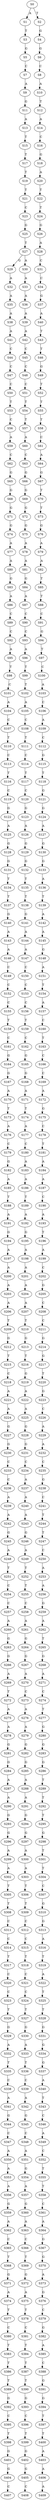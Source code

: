 strict digraph  {
	S0 -> S1 [ label = A ];
	S0 -> S2 [ label = T ];
	S1 -> S3 [ label = T ];
	S2 -> S4 [ label = G ];
	S3 -> S5 [ label = G ];
	S4 -> S6 [ label = G ];
	S5 -> S7 [ label = C ];
	S6 -> S8 [ label = C ];
	S7 -> S9 [ label = A ];
	S8 -> S10 [ label = A ];
	S9 -> S11 [ label = G ];
	S10 -> S12 [ label = T ];
	S11 -> S13 [ label = A ];
	S12 -> S14 [ label = A ];
	S13 -> S15 [ label = T ];
	S14 -> S16 [ label = C ];
	S15 -> S17 [ label = T ];
	S16 -> S18 [ label = G ];
	S17 -> S19 [ label = T ];
	S18 -> S20 [ label = A ];
	S19 -> S21 [ label = T ];
	S20 -> S22 [ label = T ];
	S21 -> S23 [ label = C ];
	S22 -> S24 [ label = T ];
	S23 -> S25 [ label = G ];
	S24 -> S26 [ label = G ];
	S25 -> S27 [ label = T ];
	S26 -> S28 [ label = A ];
	S27 -> S29 [ label = G ];
	S27 -> S30 [ label = A ];
	S28 -> S31 [ label = C ];
	S29 -> S32 [ label = A ];
	S30 -> S33 [ label = A ];
	S31 -> S34 [ label = C ];
	S32 -> S35 [ label = A ];
	S33 -> S36 [ label = A ];
	S34 -> S37 [ label = G ];
	S35 -> S38 [ label = A ];
	S36 -> S39 [ label = A ];
	S37 -> S40 [ label = A ];
	S38 -> S41 [ label = A ];
	S39 -> S42 [ label = A ];
	S40 -> S43 [ label = T ];
	S41 -> S44 [ label = C ];
	S42 -> S45 [ label = C ];
	S43 -> S46 [ label = T ];
	S44 -> S47 [ label = C ];
	S45 -> S48 [ label = C ];
	S46 -> S49 [ label = G ];
	S47 -> S50 [ label = C ];
	S48 -> S51 [ label = C ];
	S49 -> S52 [ label = T ];
	S50 -> S53 [ label = T ];
	S51 -> S54 [ label = T ];
	S52 -> S55 [ label = T ];
	S53 -> S56 [ label = C ];
	S54 -> S57 [ label = T ];
	S55 -> S58 [ label = T ];
	S56 -> S59 [ label = A ];
	S57 -> S60 [ label = A ];
	S58 -> S61 [ label = C ];
	S59 -> S62 [ label = C ];
	S60 -> S63 [ label = C ];
	S61 -> S64 [ label = A ];
	S62 -> S65 [ label = G ];
	S63 -> S66 [ label = G ];
	S64 -> S67 [ label = G ];
	S65 -> S68 [ label = G ];
	S66 -> S69 [ label = G ];
	S67 -> S70 [ label = T ];
	S68 -> S71 [ label = G ];
	S69 -> S72 [ label = G ];
	S70 -> S73 [ label = T ];
	S71 -> S74 [ label = G ];
	S72 -> S75 [ label = G ];
	S73 -> S76 [ label = G ];
	S74 -> S77 [ label = A ];
	S75 -> S78 [ label = A ];
	S76 -> S79 [ label = A ];
	S77 -> S80 [ label = A ];
	S78 -> S81 [ label = A ];
	S79 -> S82 [ label = A ];
	S80 -> S83 [ label = G ];
	S81 -> S84 [ label = G ];
	S82 -> S85 [ label = T ];
	S83 -> S86 [ label = A ];
	S84 -> S87 [ label = A ];
	S85 -> S88 [ label = T ];
	S86 -> S89 [ label = C ];
	S87 -> S90 [ label = C ];
	S88 -> S91 [ label = C ];
	S89 -> S92 [ label = C ];
	S90 -> S93 [ label = C ];
	S91 -> S94 [ label = G ];
	S92 -> S95 [ label = A ];
	S93 -> S96 [ label = A ];
	S94 -> S97 [ label = T ];
	S95 -> S98 [ label = T ];
	S96 -> S99 [ label = T ];
	S97 -> S100 [ label = C ];
	S98 -> S101 [ label = C ];
	S99 -> S102 [ label = T ];
	S100 -> S103 [ label = A ];
	S101 -> S104 [ label = A ];
	S102 -> S105 [ label = A ];
	S103 -> S106 [ label = C ];
	S104 -> S107 [ label = C ];
	S105 -> S108 [ label = C ];
	S106 -> S109 [ label = A ];
	S107 -> S110 [ label = T ];
	S108 -> S111 [ label = T ];
	S109 -> S112 [ label = C ];
	S110 -> S113 [ label = C ];
	S111 -> S114 [ label = C ];
	S112 -> S115 [ label = G ];
	S113 -> S116 [ label = T ];
	S114 -> S117 [ label = T ];
	S115 -> S118 [ label = T ];
	S116 -> S119 [ label = C ];
	S117 -> S120 [ label = C ];
	S118 -> S121 [ label = G ];
	S119 -> S122 [ label = G ];
	S120 -> S123 [ label = G ];
	S121 -> S124 [ label = G ];
	S122 -> S125 [ label = A ];
	S123 -> S126 [ label = A ];
	S124 -> S127 [ label = A ];
	S125 -> S128 [ label = G ];
	S126 -> S129 [ label = G ];
	S127 -> S130 [ label = G ];
	S128 -> S131 [ label = G ];
	S129 -> S132 [ label = G ];
	S130 -> S133 [ label = G ];
	S131 -> S134 [ label = T ];
	S132 -> S135 [ label = T ];
	S133 -> S136 [ label = A ];
	S134 -> S137 [ label = T ];
	S135 -> S138 [ label = T ];
	S136 -> S139 [ label = T ];
	S137 -> S140 [ label = G ];
	S138 -> S141 [ label = G ];
	S139 -> S142 [ label = A ];
	S140 -> S143 [ label = A ];
	S141 -> S144 [ label = A ];
	S142 -> S145 [ label = A ];
	S143 -> S146 [ label = A ];
	S144 -> S147 [ label = A ];
	S145 -> S148 [ label = G ];
	S146 -> S149 [ label = C ];
	S147 -> S150 [ label = C ];
	S148 -> S151 [ label = A ];
	S149 -> S152 [ label = C ];
	S150 -> S153 [ label = C ];
	S151 -> S154 [ label = T ];
	S152 -> S155 [ label = C ];
	S153 -> S156 [ label = C ];
	S154 -> S157 [ label = A ];
	S155 -> S158 [ label = T ];
	S156 -> S159 [ label = T ];
	S157 -> S160 [ label = C ];
	S158 -> S161 [ label = C ];
	S159 -> S162 [ label = C ];
	S160 -> S163 [ label = T ];
	S161 -> S164 [ label = G ];
	S162 -> S165 [ label = G ];
	S163 -> S166 [ label = C ];
	S164 -> S167 [ label = G ];
	S165 -> S168 [ label = G ];
	S166 -> S169 [ label = C ];
	S167 -> S170 [ label = A ];
	S168 -> S171 [ label = A ];
	S169 -> S172 [ label = A ];
	S170 -> S173 [ label = T ];
	S171 -> S174 [ label = T ];
	S172 -> S175 [ label = G ];
	S173 -> S176 [ label = A ];
	S174 -> S177 [ label = A ];
	S175 -> S178 [ label = C ];
	S176 -> S179 [ label = C ];
	S177 -> S180 [ label = C ];
	S178 -> S181 [ label = T ];
	S179 -> S182 [ label = G ];
	S180 -> S183 [ label = A ];
	S181 -> S184 [ label = A ];
	S182 -> S185 [ label = A ];
	S183 -> S186 [ label = A ];
	S184 -> S187 [ label = A ];
	S185 -> S188 [ label = T ];
	S186 -> S189 [ label = T ];
	S187 -> S190 [ label = C ];
	S188 -> S191 [ label = A ];
	S189 -> S192 [ label = A ];
	S190 -> S193 [ label = A ];
	S191 -> S194 [ label = G ];
	S192 -> S195 [ label = G ];
	S193 -> S196 [ label = T ];
	S194 -> S197 [ label = A ];
	S195 -> S198 [ label = A ];
	S196 -> S199 [ label = A ];
	S197 -> S200 [ label = A ];
	S198 -> S201 [ label = A ];
	S199 -> S202 [ label = C ];
	S200 -> S203 [ label = A ];
	S201 -> S204 [ label = A ];
	S202 -> S205 [ label = G ];
	S203 -> S206 [ label = A ];
	S204 -> S207 [ label = A ];
	S205 -> S208 [ label = C ];
	S206 -> S209 [ label = T ];
	S207 -> S210 [ label = T ];
	S208 -> S211 [ label = C ];
	S209 -> S212 [ label = G ];
	S210 -> S213 [ label = G ];
	S211 -> S214 [ label = G ];
	S212 -> S215 [ label = T ];
	S213 -> S216 [ label = T ];
	S214 -> S217 [ label = G ];
	S215 -> S218 [ label = C ];
	S216 -> S219 [ label = G ];
	S217 -> S220 [ label = T ];
	S218 -> S221 [ label = A ];
	S219 -> S222 [ label = A ];
	S220 -> S223 [ label = G ];
	S221 -> S224 [ label = A ];
	S222 -> S225 [ label = A ];
	S223 -> S226 [ label = C ];
	S224 -> S227 [ label = G ];
	S225 -> S228 [ label = G ];
	S226 -> S229 [ label = A ];
	S227 -> S230 [ label = G ];
	S228 -> S231 [ label = G ];
	S229 -> S232 [ label = A ];
	S230 -> S233 [ label = C ];
	S231 -> S234 [ label = C ];
	S232 -> S235 [ label = C ];
	S233 -> S236 [ label = C ];
	S234 -> S237 [ label = A ];
	S235 -> S238 [ label = G ];
	S236 -> S239 [ label = A ];
	S237 -> S240 [ label = A ];
	S238 -> S241 [ label = C ];
	S239 -> S242 [ label = A ];
	S240 -> S243 [ label = A ];
	S241 -> S244 [ label = T ];
	S242 -> S245 [ label = G ];
	S243 -> S246 [ label = G ];
	S244 -> S247 [ label = T ];
	S245 -> S248 [ label = A ];
	S246 -> S249 [ label = A ];
	S247 -> S250 [ label = C ];
	S248 -> S251 [ label = T ];
	S249 -> S252 [ label = T ];
	S250 -> S253 [ label = A ];
	S251 -> S254 [ label = C ];
	S252 -> S255 [ label = T ];
	S253 -> S256 [ label = A ];
	S254 -> S257 [ label = C ];
	S255 -> S258 [ label = C ];
	S256 -> S259 [ label = G ];
	S257 -> S260 [ label = A ];
	S258 -> S261 [ label = A ];
	S259 -> S262 [ label = A ];
	S260 -> S263 [ label = G ];
	S261 -> S264 [ label = G ];
	S262 -> S265 [ label = T ];
	S263 -> S266 [ label = G ];
	S264 -> S267 [ label = G ];
	S265 -> S268 [ label = G ];
	S266 -> S269 [ label = A ];
	S267 -> S270 [ label = A ];
	S268 -> S271 [ label = A ];
	S269 -> S272 [ label = T ];
	S270 -> S273 [ label = C ];
	S271 -> S274 [ label = C ];
	S272 -> S275 [ label = A ];
	S273 -> S276 [ label = A ];
	S274 -> S277 [ label = T ];
	S275 -> S278 [ label = A ];
	S276 -> S279 [ label = A ];
	S277 -> S280 [ label = G ];
	S278 -> S281 [ label = G ];
	S279 -> S282 [ label = G ];
	S280 -> S283 [ label = G ];
	S281 -> S284 [ label = G ];
	S282 -> S285 [ label = G ];
	S283 -> S286 [ label = G ];
	S284 -> S287 [ label = A ];
	S285 -> S288 [ label = A ];
	S286 -> S289 [ label = T ];
	S287 -> S290 [ label = A ];
	S288 -> S291 [ label = A ];
	S289 -> S292 [ label = T ];
	S290 -> S293 [ label = G ];
	S291 -> S294 [ label = G ];
	S292 -> S295 [ label = T ];
	S293 -> S296 [ label = G ];
	S294 -> S297 [ label = G ];
	S295 -> S298 [ label = G ];
	S296 -> S299 [ label = A ];
	S297 -> S300 [ label = A ];
	S298 -> S301 [ label = T ];
	S299 -> S302 [ label = A ];
	S300 -> S303 [ label = A ];
	S301 -> S304 [ label = T ];
	S302 -> S305 [ label = T ];
	S303 -> S306 [ label = T ];
	S304 -> S307 [ label = C ];
	S305 -> S308 [ label = T ];
	S306 -> S309 [ label = T ];
	S307 -> S310 [ label = G ];
	S308 -> S311 [ label = C ];
	S309 -> S312 [ label = C ];
	S310 -> S313 [ label = G ];
	S311 -> S314 [ label = C ];
	S312 -> S315 [ label = C ];
	S313 -> S316 [ label = A ];
	S314 -> S317 [ label = T ];
	S315 -> S318 [ label = T ];
	S316 -> S319 [ label = T ];
	S317 -> S320 [ label = C ];
	S318 -> S321 [ label = C ];
	S319 -> S322 [ label = A ];
	S320 -> S323 [ label = C ];
	S321 -> S324 [ label = C ];
	S322 -> S325 [ label = T ];
	S323 -> S326 [ label = T ];
	S324 -> S327 [ label = T ];
	S325 -> S328 [ label = T ];
	S326 -> S329 [ label = G ];
	S327 -> S330 [ label = G ];
	S328 -> S331 [ label = G ];
	S329 -> S332 [ label = A ];
	S330 -> S333 [ label = A ];
	S331 -> S334 [ label = G ];
	S332 -> S335 [ label = T ];
	S333 -> S336 [ label = T ];
	S334 -> S337 [ label = G ];
	S335 -> S338 [ label = C ];
	S336 -> S339 [ label = C ];
	S337 -> S340 [ label = A ];
	S338 -> S341 [ label = A ];
	S339 -> S342 [ label = A ];
	S340 -> S343 [ label = T ];
	S341 -> S344 [ label = G ];
	S342 -> S345 [ label = G ];
	S343 -> S346 [ label = C ];
	S344 -> S347 [ label = C ];
	S345 -> S348 [ label = C ];
	S346 -> S349 [ label = A ];
	S347 -> S350 [ label = A ];
	S348 -> S351 [ label = A ];
	S349 -> S352 [ label = C ];
	S350 -> S353 [ label = A ];
	S351 -> S354 [ label = G ];
	S352 -> S355 [ label = T ];
	S353 -> S356 [ label = A ];
	S354 -> S357 [ label = A ];
	S355 -> S358 [ label = T ];
	S356 -> S359 [ label = G ];
	S357 -> S360 [ label = G ];
	S358 -> S361 [ label = C ];
	S359 -> S362 [ label = A ];
	S360 -> S363 [ label = A ];
	S361 -> S364 [ label = A ];
	S362 -> S365 [ label = C ];
	S363 -> S366 [ label = C ];
	S364 -> S367 [ label = G ];
	S365 -> S368 [ label = T ];
	S366 -> S369 [ label = T ];
	S367 -> S370 [ label = G ];
	S368 -> S371 [ label = G ];
	S369 -> S372 [ label = G ];
	S370 -> S373 [ label = A ];
	S371 -> S374 [ label = A ];
	S372 -> S375 [ label = A ];
	S373 -> S376 [ label = G ];
	S374 -> S377 [ label = T ];
	S375 -> S378 [ label = T ];
	S376 -> S379 [ label = C ];
	S377 -> S380 [ label = C ];
	S378 -> S381 [ label = C ];
	S379 -> S382 [ label = G ];
	S380 -> S383 [ label = T ];
	S381 -> S384 [ label = T ];
	S382 -> S385 [ label = A ];
	S383 -> S386 [ label = T ];
	S384 -> S387 [ label = T ];
	S385 -> S388 [ label = C ];
	S386 -> S389 [ label = T ];
	S387 -> S390 [ label = T ];
	S388 -> S391 [ label = G ];
	S389 -> S392 [ label = G ];
	S390 -> S393 [ label = G ];
	S391 -> S394 [ label = G ];
	S392 -> S395 [ label = C ];
	S393 -> S396 [ label = C ];
	S394 -> S397 [ label = T ];
	S395 -> S398 [ label = T ];
	S396 -> S399 [ label = T ];
	S397 -> S400 [ label = T ];
	S398 -> S401 [ label = G ];
	S399 -> S402 [ label = G ];
	S400 -> S403 [ label = A ];
	S401 -> S404 [ label = G ];
	S402 -> S405 [ label = G ];
	S403 -> S406 [ label = A ];
	S404 -> S407 [ label = C ];
	S405 -> S408 [ label = C ];
	S406 -> S409 [ label = A ];
}
